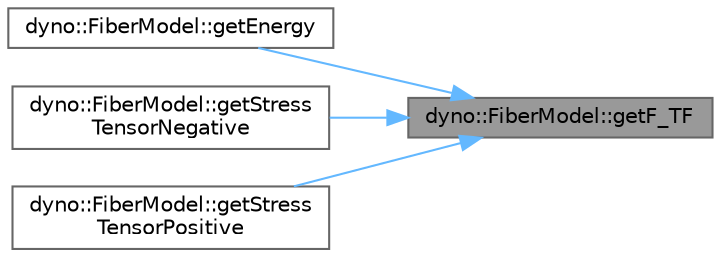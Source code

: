 digraph "dyno::FiberModel::getF_TF"
{
 // LATEX_PDF_SIZE
  bgcolor="transparent";
  edge [fontname=Helvetica,fontsize=10,labelfontname=Helvetica,labelfontsize=10];
  node [fontname=Helvetica,fontsize=10,shape=box,height=0.2,width=0.4];
  rankdir="RL";
  Node1 [id="Node000001",label="dyno::FiberModel::getF_TF",height=0.2,width=0.4,color="gray40", fillcolor="grey60", style="filled", fontcolor="black",tooltip=" "];
  Node1 -> Node2 [id="edge1_Node000001_Node000002",dir="back",color="steelblue1",style="solid",tooltip=" "];
  Node2 [id="Node000002",label="dyno::FiberModel::getEnergy",height=0.2,width=0.4,color="grey40", fillcolor="white", style="filled",URL="$classdyno_1_1_fiber_model.html#a248164cc99a0c9fba9e957d3af08c699",tooltip=" "];
  Node1 -> Node3 [id="edge2_Node000001_Node000003",dir="back",color="steelblue1",style="solid",tooltip=" "];
  Node3 [id="Node000003",label="dyno::FiberModel::getStress\lTensorNegative",height=0.2,width=0.4,color="grey40", fillcolor="white", style="filled",URL="$classdyno_1_1_fiber_model.html#a9740e2cf3ffad01af924a024403cf692",tooltip=" "];
  Node1 -> Node4 [id="edge3_Node000001_Node000004",dir="back",color="steelblue1",style="solid",tooltip=" "];
  Node4 [id="Node000004",label="dyno::FiberModel::getStress\lTensorPositive",height=0.2,width=0.4,color="grey40", fillcolor="white", style="filled",URL="$classdyno_1_1_fiber_model.html#ace85c66d9474d14ef0609c39811142bc",tooltip=" "];
}
